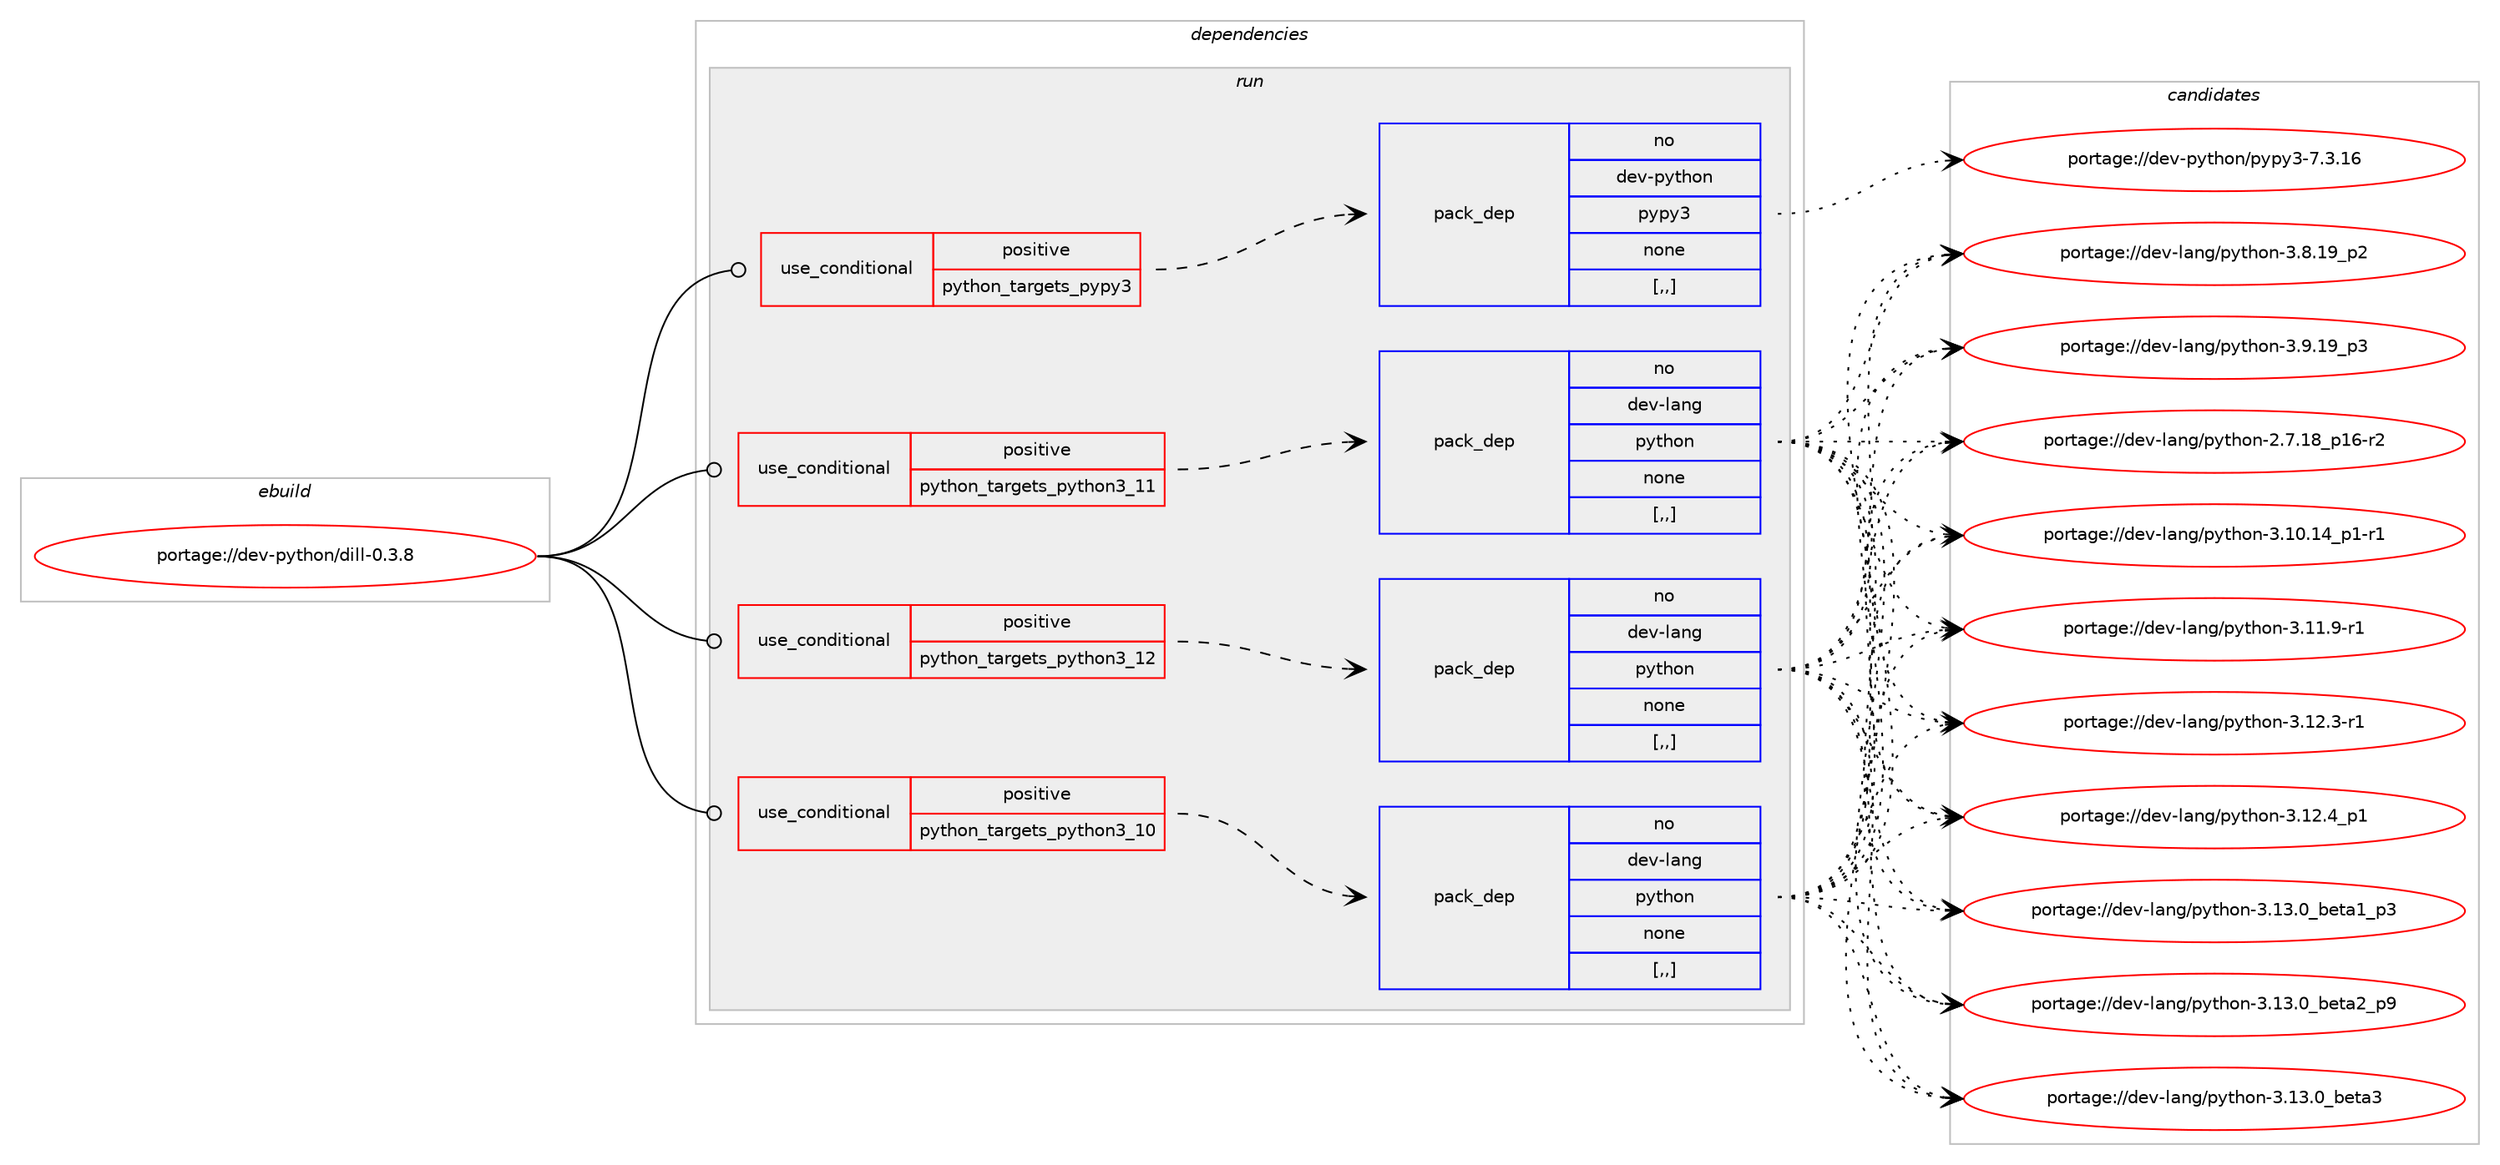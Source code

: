 digraph prolog {

# *************
# Graph options
# *************

newrank=true;
concentrate=true;
compound=true;
graph [rankdir=LR,fontname=Helvetica,fontsize=10,ranksep=1.5];#, ranksep=2.5, nodesep=0.2];
edge  [arrowhead=vee];
node  [fontname=Helvetica,fontsize=10];

# **********
# The ebuild
# **********

subgraph cluster_leftcol {
color=gray;
label=<<i>ebuild</i>>;
id [label="portage://dev-python/dill-0.3.8", color=red, width=4, href="../dev-python/dill-0.3.8.svg"];
}

# ****************
# The dependencies
# ****************

subgraph cluster_midcol {
color=gray;
label=<<i>dependencies</i>>;
subgraph cluster_compile {
fillcolor="#eeeeee";
style=filled;
label=<<i>compile</i>>;
}
subgraph cluster_compileandrun {
fillcolor="#eeeeee";
style=filled;
label=<<i>compile and run</i>>;
}
subgraph cluster_run {
fillcolor="#eeeeee";
style=filled;
label=<<i>run</i>>;
subgraph cond31323 {
dependency141675 [label=<<TABLE BORDER="0" CELLBORDER="1" CELLSPACING="0" CELLPADDING="4"><TR><TD ROWSPAN="3" CELLPADDING="10">use_conditional</TD></TR><TR><TD>positive</TD></TR><TR><TD>python_targets_pypy3</TD></TR></TABLE>>, shape=none, color=red];
subgraph pack109140 {
dependency141676 [label=<<TABLE BORDER="0" CELLBORDER="1" CELLSPACING="0" CELLPADDING="4" WIDTH="220"><TR><TD ROWSPAN="6" CELLPADDING="30">pack_dep</TD></TR><TR><TD WIDTH="110">no</TD></TR><TR><TD>dev-python</TD></TR><TR><TD>pypy3</TD></TR><TR><TD>none</TD></TR><TR><TD>[,,]</TD></TR></TABLE>>, shape=none, color=blue];
}
dependency141675:e -> dependency141676:w [weight=20,style="dashed",arrowhead="vee"];
}
id:e -> dependency141675:w [weight=20,style="solid",arrowhead="odot"];
subgraph cond31324 {
dependency141677 [label=<<TABLE BORDER="0" CELLBORDER="1" CELLSPACING="0" CELLPADDING="4"><TR><TD ROWSPAN="3" CELLPADDING="10">use_conditional</TD></TR><TR><TD>positive</TD></TR><TR><TD>python_targets_python3_10</TD></TR></TABLE>>, shape=none, color=red];
subgraph pack109141 {
dependency141678 [label=<<TABLE BORDER="0" CELLBORDER="1" CELLSPACING="0" CELLPADDING="4" WIDTH="220"><TR><TD ROWSPAN="6" CELLPADDING="30">pack_dep</TD></TR><TR><TD WIDTH="110">no</TD></TR><TR><TD>dev-lang</TD></TR><TR><TD>python</TD></TR><TR><TD>none</TD></TR><TR><TD>[,,]</TD></TR></TABLE>>, shape=none, color=blue];
}
dependency141677:e -> dependency141678:w [weight=20,style="dashed",arrowhead="vee"];
}
id:e -> dependency141677:w [weight=20,style="solid",arrowhead="odot"];
subgraph cond31325 {
dependency141679 [label=<<TABLE BORDER="0" CELLBORDER="1" CELLSPACING="0" CELLPADDING="4"><TR><TD ROWSPAN="3" CELLPADDING="10">use_conditional</TD></TR><TR><TD>positive</TD></TR><TR><TD>python_targets_python3_11</TD></TR></TABLE>>, shape=none, color=red];
subgraph pack109142 {
dependency141680 [label=<<TABLE BORDER="0" CELLBORDER="1" CELLSPACING="0" CELLPADDING="4" WIDTH="220"><TR><TD ROWSPAN="6" CELLPADDING="30">pack_dep</TD></TR><TR><TD WIDTH="110">no</TD></TR><TR><TD>dev-lang</TD></TR><TR><TD>python</TD></TR><TR><TD>none</TD></TR><TR><TD>[,,]</TD></TR></TABLE>>, shape=none, color=blue];
}
dependency141679:e -> dependency141680:w [weight=20,style="dashed",arrowhead="vee"];
}
id:e -> dependency141679:w [weight=20,style="solid",arrowhead="odot"];
subgraph cond31326 {
dependency141681 [label=<<TABLE BORDER="0" CELLBORDER="1" CELLSPACING="0" CELLPADDING="4"><TR><TD ROWSPAN="3" CELLPADDING="10">use_conditional</TD></TR><TR><TD>positive</TD></TR><TR><TD>python_targets_python3_12</TD></TR></TABLE>>, shape=none, color=red];
subgraph pack109143 {
dependency141682 [label=<<TABLE BORDER="0" CELLBORDER="1" CELLSPACING="0" CELLPADDING="4" WIDTH="220"><TR><TD ROWSPAN="6" CELLPADDING="30">pack_dep</TD></TR><TR><TD WIDTH="110">no</TD></TR><TR><TD>dev-lang</TD></TR><TR><TD>python</TD></TR><TR><TD>none</TD></TR><TR><TD>[,,]</TD></TR></TABLE>>, shape=none, color=blue];
}
dependency141681:e -> dependency141682:w [weight=20,style="dashed",arrowhead="vee"];
}
id:e -> dependency141681:w [weight=20,style="solid",arrowhead="odot"];
}
}

# **************
# The candidates
# **************

subgraph cluster_choices {
rank=same;
color=gray;
label=<<i>candidates</i>>;

subgraph choice109140 {
color=black;
nodesep=1;
choice10010111845112121116104111110471121211121215145554651464954 [label="portage://dev-python/pypy3-7.3.16", color=red, width=4,href="../dev-python/pypy3-7.3.16.svg"];
dependency141676:e -> choice10010111845112121116104111110471121211121215145554651464954:w [style=dotted,weight="100"];
}
subgraph choice109141 {
color=black;
nodesep=1;
choice100101118451089711010347112121116104111110455046554649569511249544511450 [label="portage://dev-lang/python-2.7.18_p16-r2", color=red, width=4,href="../dev-lang/python-2.7.18_p16-r2.svg"];
choice100101118451089711010347112121116104111110455146494846495295112494511449 [label="portage://dev-lang/python-3.10.14_p1-r1", color=red, width=4,href="../dev-lang/python-3.10.14_p1-r1.svg"];
choice100101118451089711010347112121116104111110455146494946574511449 [label="portage://dev-lang/python-3.11.9-r1", color=red, width=4,href="../dev-lang/python-3.11.9-r1.svg"];
choice100101118451089711010347112121116104111110455146495046514511449 [label="portage://dev-lang/python-3.12.3-r1", color=red, width=4,href="../dev-lang/python-3.12.3-r1.svg"];
choice100101118451089711010347112121116104111110455146495046529511249 [label="portage://dev-lang/python-3.12.4_p1", color=red, width=4,href="../dev-lang/python-3.12.4_p1.svg"];
choice10010111845108971101034711212111610411111045514649514648959810111697499511251 [label="portage://dev-lang/python-3.13.0_beta1_p3", color=red, width=4,href="../dev-lang/python-3.13.0_beta1_p3.svg"];
choice10010111845108971101034711212111610411111045514649514648959810111697509511257 [label="portage://dev-lang/python-3.13.0_beta2_p9", color=red, width=4,href="../dev-lang/python-3.13.0_beta2_p9.svg"];
choice1001011184510897110103471121211161041111104551464951464895981011169751 [label="portage://dev-lang/python-3.13.0_beta3", color=red, width=4,href="../dev-lang/python-3.13.0_beta3.svg"];
choice100101118451089711010347112121116104111110455146564649579511250 [label="portage://dev-lang/python-3.8.19_p2", color=red, width=4,href="../dev-lang/python-3.8.19_p2.svg"];
choice100101118451089711010347112121116104111110455146574649579511251 [label="portage://dev-lang/python-3.9.19_p3", color=red, width=4,href="../dev-lang/python-3.9.19_p3.svg"];
dependency141678:e -> choice100101118451089711010347112121116104111110455046554649569511249544511450:w [style=dotted,weight="100"];
dependency141678:e -> choice100101118451089711010347112121116104111110455146494846495295112494511449:w [style=dotted,weight="100"];
dependency141678:e -> choice100101118451089711010347112121116104111110455146494946574511449:w [style=dotted,weight="100"];
dependency141678:e -> choice100101118451089711010347112121116104111110455146495046514511449:w [style=dotted,weight="100"];
dependency141678:e -> choice100101118451089711010347112121116104111110455146495046529511249:w [style=dotted,weight="100"];
dependency141678:e -> choice10010111845108971101034711212111610411111045514649514648959810111697499511251:w [style=dotted,weight="100"];
dependency141678:e -> choice10010111845108971101034711212111610411111045514649514648959810111697509511257:w [style=dotted,weight="100"];
dependency141678:e -> choice1001011184510897110103471121211161041111104551464951464895981011169751:w [style=dotted,weight="100"];
dependency141678:e -> choice100101118451089711010347112121116104111110455146564649579511250:w [style=dotted,weight="100"];
dependency141678:e -> choice100101118451089711010347112121116104111110455146574649579511251:w [style=dotted,weight="100"];
}
subgraph choice109142 {
color=black;
nodesep=1;
choice100101118451089711010347112121116104111110455046554649569511249544511450 [label="portage://dev-lang/python-2.7.18_p16-r2", color=red, width=4,href="../dev-lang/python-2.7.18_p16-r2.svg"];
choice100101118451089711010347112121116104111110455146494846495295112494511449 [label="portage://dev-lang/python-3.10.14_p1-r1", color=red, width=4,href="../dev-lang/python-3.10.14_p1-r1.svg"];
choice100101118451089711010347112121116104111110455146494946574511449 [label="portage://dev-lang/python-3.11.9-r1", color=red, width=4,href="../dev-lang/python-3.11.9-r1.svg"];
choice100101118451089711010347112121116104111110455146495046514511449 [label="portage://dev-lang/python-3.12.3-r1", color=red, width=4,href="../dev-lang/python-3.12.3-r1.svg"];
choice100101118451089711010347112121116104111110455146495046529511249 [label="portage://dev-lang/python-3.12.4_p1", color=red, width=4,href="../dev-lang/python-3.12.4_p1.svg"];
choice10010111845108971101034711212111610411111045514649514648959810111697499511251 [label="portage://dev-lang/python-3.13.0_beta1_p3", color=red, width=4,href="../dev-lang/python-3.13.0_beta1_p3.svg"];
choice10010111845108971101034711212111610411111045514649514648959810111697509511257 [label="portage://dev-lang/python-3.13.0_beta2_p9", color=red, width=4,href="../dev-lang/python-3.13.0_beta2_p9.svg"];
choice1001011184510897110103471121211161041111104551464951464895981011169751 [label="portage://dev-lang/python-3.13.0_beta3", color=red, width=4,href="../dev-lang/python-3.13.0_beta3.svg"];
choice100101118451089711010347112121116104111110455146564649579511250 [label="portage://dev-lang/python-3.8.19_p2", color=red, width=4,href="../dev-lang/python-3.8.19_p2.svg"];
choice100101118451089711010347112121116104111110455146574649579511251 [label="portage://dev-lang/python-3.9.19_p3", color=red, width=4,href="../dev-lang/python-3.9.19_p3.svg"];
dependency141680:e -> choice100101118451089711010347112121116104111110455046554649569511249544511450:w [style=dotted,weight="100"];
dependency141680:e -> choice100101118451089711010347112121116104111110455146494846495295112494511449:w [style=dotted,weight="100"];
dependency141680:e -> choice100101118451089711010347112121116104111110455146494946574511449:w [style=dotted,weight="100"];
dependency141680:e -> choice100101118451089711010347112121116104111110455146495046514511449:w [style=dotted,weight="100"];
dependency141680:e -> choice100101118451089711010347112121116104111110455146495046529511249:w [style=dotted,weight="100"];
dependency141680:e -> choice10010111845108971101034711212111610411111045514649514648959810111697499511251:w [style=dotted,weight="100"];
dependency141680:e -> choice10010111845108971101034711212111610411111045514649514648959810111697509511257:w [style=dotted,weight="100"];
dependency141680:e -> choice1001011184510897110103471121211161041111104551464951464895981011169751:w [style=dotted,weight="100"];
dependency141680:e -> choice100101118451089711010347112121116104111110455146564649579511250:w [style=dotted,weight="100"];
dependency141680:e -> choice100101118451089711010347112121116104111110455146574649579511251:w [style=dotted,weight="100"];
}
subgraph choice109143 {
color=black;
nodesep=1;
choice100101118451089711010347112121116104111110455046554649569511249544511450 [label="portage://dev-lang/python-2.7.18_p16-r2", color=red, width=4,href="../dev-lang/python-2.7.18_p16-r2.svg"];
choice100101118451089711010347112121116104111110455146494846495295112494511449 [label="portage://dev-lang/python-3.10.14_p1-r1", color=red, width=4,href="../dev-lang/python-3.10.14_p1-r1.svg"];
choice100101118451089711010347112121116104111110455146494946574511449 [label="portage://dev-lang/python-3.11.9-r1", color=red, width=4,href="../dev-lang/python-3.11.9-r1.svg"];
choice100101118451089711010347112121116104111110455146495046514511449 [label="portage://dev-lang/python-3.12.3-r1", color=red, width=4,href="../dev-lang/python-3.12.3-r1.svg"];
choice100101118451089711010347112121116104111110455146495046529511249 [label="portage://dev-lang/python-3.12.4_p1", color=red, width=4,href="../dev-lang/python-3.12.4_p1.svg"];
choice10010111845108971101034711212111610411111045514649514648959810111697499511251 [label="portage://dev-lang/python-3.13.0_beta1_p3", color=red, width=4,href="../dev-lang/python-3.13.0_beta1_p3.svg"];
choice10010111845108971101034711212111610411111045514649514648959810111697509511257 [label="portage://dev-lang/python-3.13.0_beta2_p9", color=red, width=4,href="../dev-lang/python-3.13.0_beta2_p9.svg"];
choice1001011184510897110103471121211161041111104551464951464895981011169751 [label="portage://dev-lang/python-3.13.0_beta3", color=red, width=4,href="../dev-lang/python-3.13.0_beta3.svg"];
choice100101118451089711010347112121116104111110455146564649579511250 [label="portage://dev-lang/python-3.8.19_p2", color=red, width=4,href="../dev-lang/python-3.8.19_p2.svg"];
choice100101118451089711010347112121116104111110455146574649579511251 [label="portage://dev-lang/python-3.9.19_p3", color=red, width=4,href="../dev-lang/python-3.9.19_p3.svg"];
dependency141682:e -> choice100101118451089711010347112121116104111110455046554649569511249544511450:w [style=dotted,weight="100"];
dependency141682:e -> choice100101118451089711010347112121116104111110455146494846495295112494511449:w [style=dotted,weight="100"];
dependency141682:e -> choice100101118451089711010347112121116104111110455146494946574511449:w [style=dotted,weight="100"];
dependency141682:e -> choice100101118451089711010347112121116104111110455146495046514511449:w [style=dotted,weight="100"];
dependency141682:e -> choice100101118451089711010347112121116104111110455146495046529511249:w [style=dotted,weight="100"];
dependency141682:e -> choice10010111845108971101034711212111610411111045514649514648959810111697499511251:w [style=dotted,weight="100"];
dependency141682:e -> choice10010111845108971101034711212111610411111045514649514648959810111697509511257:w [style=dotted,weight="100"];
dependency141682:e -> choice1001011184510897110103471121211161041111104551464951464895981011169751:w [style=dotted,weight="100"];
dependency141682:e -> choice100101118451089711010347112121116104111110455146564649579511250:w [style=dotted,weight="100"];
dependency141682:e -> choice100101118451089711010347112121116104111110455146574649579511251:w [style=dotted,weight="100"];
}
}

}
